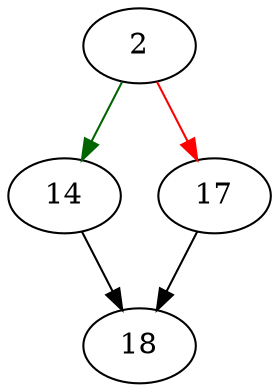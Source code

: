 strict digraph "setDateTimeToCurrent" {
	// Node definitions.
	2 [entry=true];
	14;
	17;
	18;

	// Edge definitions.
	2 -> 14 [
		color=darkgreen
		cond=true
	];
	2 -> 17 [
		color=red
		cond=false
	];
	14 -> 18;
	17 -> 18;
}